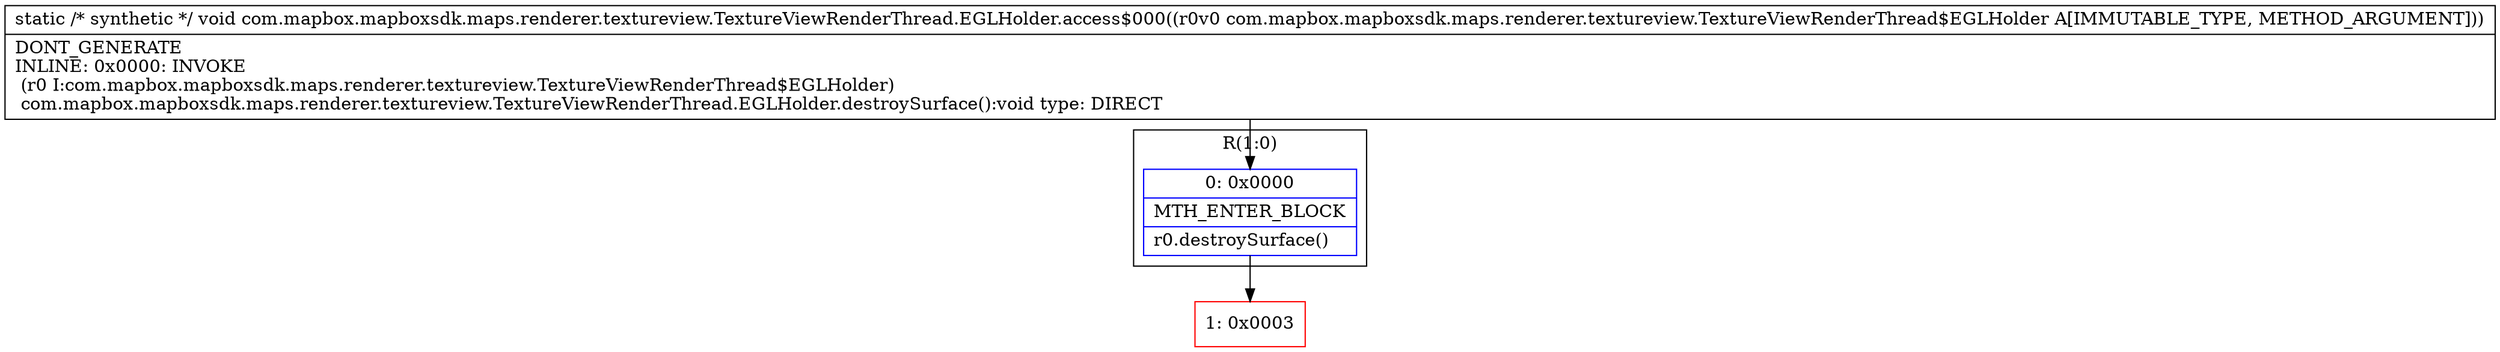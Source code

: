 digraph "CFG forcom.mapbox.mapboxsdk.maps.renderer.textureview.TextureViewRenderThread.EGLHolder.access$000(Lcom\/mapbox\/mapboxsdk\/maps\/renderer\/textureview\/TextureViewRenderThread$EGLHolder;)V" {
subgraph cluster_Region_1157084266 {
label = "R(1:0)";
node [shape=record,color=blue];
Node_0 [shape=record,label="{0\:\ 0x0000|MTH_ENTER_BLOCK\l|r0.destroySurface()\l}"];
}
Node_1 [shape=record,color=red,label="{1\:\ 0x0003}"];
MethodNode[shape=record,label="{static \/* synthetic *\/ void com.mapbox.mapboxsdk.maps.renderer.textureview.TextureViewRenderThread.EGLHolder.access$000((r0v0 com.mapbox.mapboxsdk.maps.renderer.textureview.TextureViewRenderThread$EGLHolder A[IMMUTABLE_TYPE, METHOD_ARGUMENT]))  | DONT_GENERATE\lINLINE: 0x0000: INVOKE  \l  (r0 I:com.mapbox.mapboxsdk.maps.renderer.textureview.TextureViewRenderThread$EGLHolder)\l com.mapbox.mapboxsdk.maps.renderer.textureview.TextureViewRenderThread.EGLHolder.destroySurface():void type: DIRECT\l}"];
MethodNode -> Node_0;
Node_0 -> Node_1;
}

